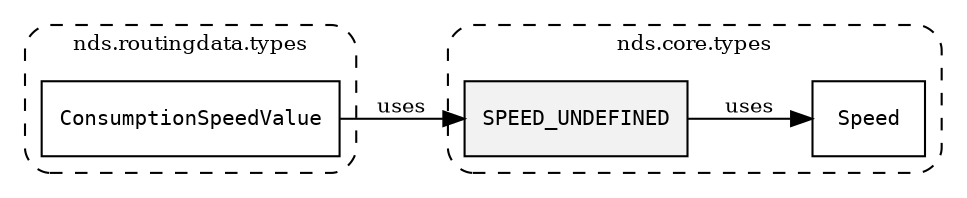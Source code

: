 /**
 * This dot file creates symbol collaboration diagram for SPEED_UNDEFINED.
 */
digraph ZSERIO
{
    node [shape=box, fontsize=10];
    rankdir="LR";
    fontsize=10;
    tooltip="SPEED_UNDEFINED collaboration diagram";

    subgraph "cluster_nds.core.types"
    {
        style="dashed, rounded";
        label="nds.core.types";
        tooltip="Package nds.core.types";
        href="../../../content/packages/nds.core.types.html#Package-nds-core-types";
        target="_parent";

        "SPEED_UNDEFINED" [style="filled", fillcolor="#0000000D", target="_parent", label=<<font face="monospace"><table align="center" border="0" cellspacing="0" cellpadding="0"><tr><td href="../../../content/packages/nds.core.types.html#Constant-SPEED_UNDEFINED" title="Constant defined in nds.core.types">SPEED_UNDEFINED</td></tr></table></font>>];
        "Speed" [target="_parent", label=<<font face="monospace"><table align="center" border="0" cellspacing="0" cellpadding="0"><tr><td href="../../../content/packages/nds.core.types.html#Subtype-Speed" title="Subtype defined in nds.core.types">Speed</td></tr></table></font>>];
    }

    subgraph "cluster_nds.routingdata.types"
    {
        style="dashed, rounded";
        label="nds.routingdata.types";
        tooltip="Package nds.routingdata.types";
        href="../../../content/packages/nds.routingdata.types.html#Package-nds-routingdata-types";
        target="_parent";

        "ConsumptionSpeedValue" [target="_parent", label=<<font face="monospace"><table align="center" border="0" cellspacing="0" cellpadding="0"><tr><td href="../../../content/packages/nds.routingdata.types.html#Structure-ConsumptionSpeedValue" title="Structure defined in nds.routingdata.types">ConsumptionSpeedValue</td></tr></table></font>>];
    }

    "SPEED_UNDEFINED" -> "Speed" [label="uses", fontsize=10];
    "ConsumptionSpeedValue" -> "SPEED_UNDEFINED" [label="uses", fontsize=10];
}
